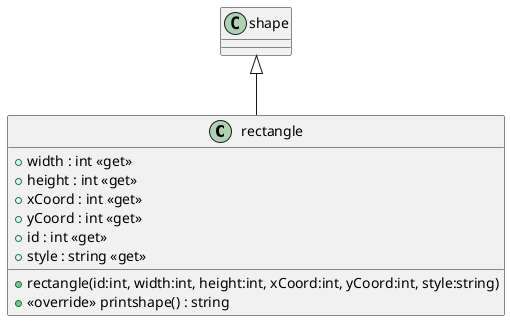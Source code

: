 @startuml
class rectangle {
    + width : int <<get>>
    + height : int <<get>>
    + xCoord : int <<get>>
    + yCoord : int <<get>>
    + id : int <<get>>
    + style : string <<get>>
    + rectangle(id:int, width:int, height:int, xCoord:int, yCoord:int, style:string)
    + <<override>> printshape() : string
}
shape <|-- rectangle
@enduml
